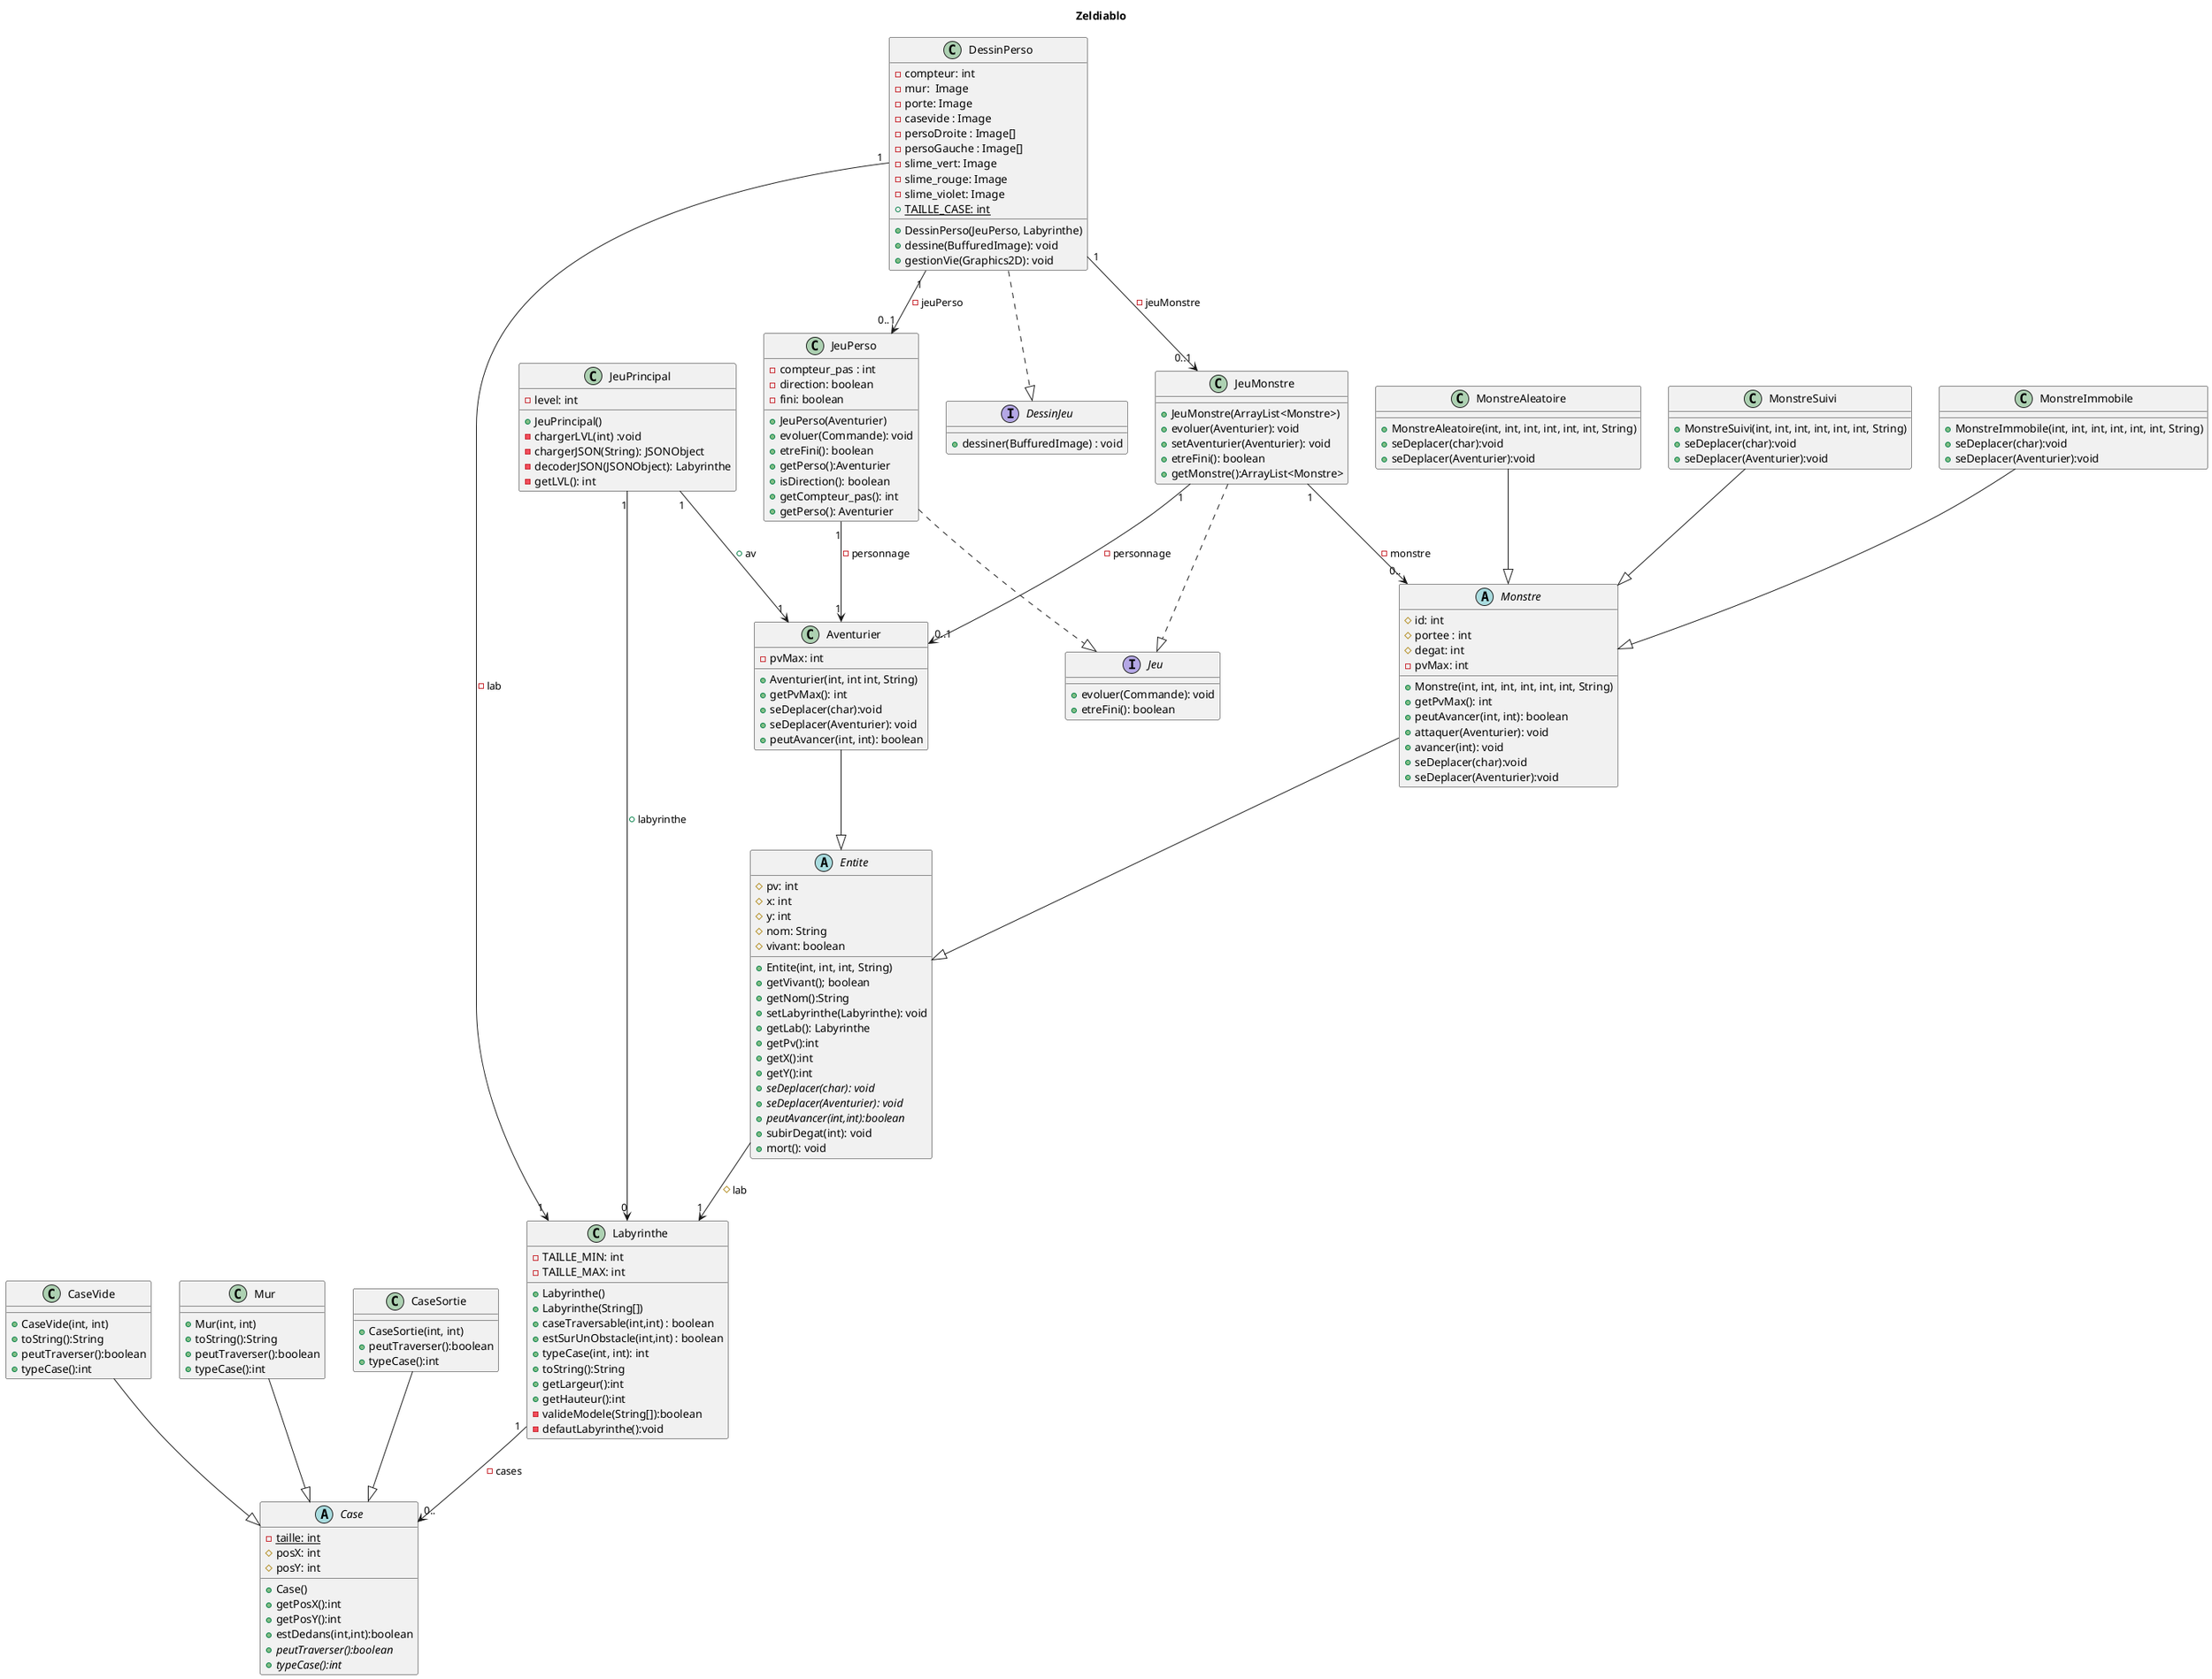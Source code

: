 @startuml
title Zeldiablo

interface Jeu {
    +evoluer(Commande): void
    +etreFini(): boolean
}

class JeuPrincipal {
    -level: int
    +JeuPrincipal()
    -chargerLVL(int) :void 
    -chargerJSON(String): JSONObject
    -decoderJSON(JSONObject): Labyrinthe
    -getLVL(): int
}

class JeuPerso {
    -compteur_pas : int
    -direction: boolean
    -fini: boolean
    +JeuPerso(Aventurier)
    +evoluer(Commande): void
    +etreFini(): boolean
    +getPerso():Aventurier
    +isDirection(): boolean
    +getCompteur_pas(): int
    +getPerso(): Aventurier
}

class JeuMonstre {
    +JeuMonstre(ArrayList<Monstre>)
    +evoluer(Aventurier): void
    +setAventurier(Aventurier): void
    +etreFini(): boolean
    +getMonstre():ArrayList<Monstre>
}

interface DessinJeu {
    +dessiner(BuffuredImage) : void
}

class DessinPerso {
    -compteur: int
    -mur:  Image
    -porte: Image
    -casevide : Image
    -persoDroite : Image[]
    -persoGauche : Image[]
    -slime_vert: Image
    -slime_rouge: Image
    -slime_violet: Image
    +{static}TAILLE_CASE: int
    +DessinPerso(JeuPerso, Labyrinthe)
    +dessine(BuffuredImage): void
    +gestionVie(Graphics2D): void
}

class Labyrinthe {
    -TAILLE_MIN: int
    -TAILLE_MAX: int
    +Labyrinthe()
    +Labyrinthe(String[])
    +caseTraversable(int,int) : boolean
    +estSurUnObstacle(int,int) : boolean
    +typeCase(int, int): int
    +toString():String
    +getLargeur():int
    +getHauteur():int
    -valideModele(String[]):boolean
    -defautLabyrinthe():void
}

abstract Monstre {
    #id: int
    #portee : int
    #degat: int
    -pvMax: int
    +Monstre(int, int, int, int, int, int, String)
    +getPvMax(): int
    +peutAvancer(int, int): boolean
    +attaquer(Aventurier): void
    +avancer(int): void
    +seDeplacer(char):void
    +seDeplacer(Aventurier):void
}

class MonstreAleatoire {

    +MonstreAleatoire(int, int, int, int, int, int, String)
    +seDeplacer(char):void
    +seDeplacer(Aventurier):void
}

class MonstreSuivi {

    +MonstreSuivi(int, int, int, int, int, int, String)
    +seDeplacer(char):void
    +seDeplacer(Aventurier):void
}

class MonstreImmobile {

    +MonstreImmobile(int, int, int, int, int, int, String)
    +seDeplacer(char):void
    +seDeplacer(Aventurier):void
}

abstract Case {
    -{static} taille: int
    #posX: int
    #posY: int
    +Case()
    +getPosX():int
    +getPosY():int
    +estDedans(int,int):boolean
    +{abstract}peutTraverser():boolean
    +{abstract}typeCase():int
}

class CaseVide {
    +CaseVide(int, int)
    +toString():String
    +peutTraverser():boolean
    +typeCase():int
}

class Mur {
    +Mur(int, int)
    +toString():String
    +peutTraverser():boolean
    +typeCase():int
}

class CaseSortie {
    +CaseSortie(int, int)
    +peutTraverser():boolean
    +typeCase():int
}
   

abstract Entite {
    #pv: int
    #x: int
    #y: int
    #nom: String
    #vivant: boolean

    +Entite(int, int, int, String)
    +getVivant(); boolean
    +getNom():String
    +setLabyrinthe(Labyrinthe): void
    +getLab(): Labyrinthe
    +getPv():int
    +getX():int
    +getY():int
    +{abstract}seDeplacer(char): void
    +{abstract}seDeplacer(Aventurier): void
    +{abstract}peutAvancer(int,int):boolean
    +subirDegat(int): void
    +mort(): void
}

class Aventurier {
    -pvMax: int
    +Aventurier(int, int int, String)
    +getPvMax(): int
    +seDeplacer(char):void
    +seDeplacer(Aventurier): void
    +peutAvancer(int, int): boolean
}

DessinPerso "1" --> "1" Labyrinthe : -lab
DessinPerso "1" --> "0..1" JeuPerso : -jeuPerso
DessinPerso "1" --> "0..1" JeuMonstre : -jeuMonstre


JeuPerso "1" --> "1" Aventurier : -personnage


JeuMonstre "1" --> "0.." Monstre : -monstre
JeuMonstre "1" --> "0..1" Aventurier : -personnage


JeuPrincipal "1" --> "0" Labyrinthe : +labyrinthe
JeuPrincipal "1" --> "1" Aventurier : +av

Entite --> "1" Labyrinthe : #lab

Labyrinthe "1" --> "0.." Case : -cases

DessinPerso ..|> DessinJeu

JeuPerso ..|> Jeu

JeuMonstre ..|> Jeu

Aventurier --|> Entite

Monstre --|> Entite

CaseVide --|> Case

Mur --|> Case

CaseSortie--|> Case

MonstreImmobile--|> Monstre

MonstreAleatoire--|> Monstre

MonstreSuivi--|> Monstre
@enduml